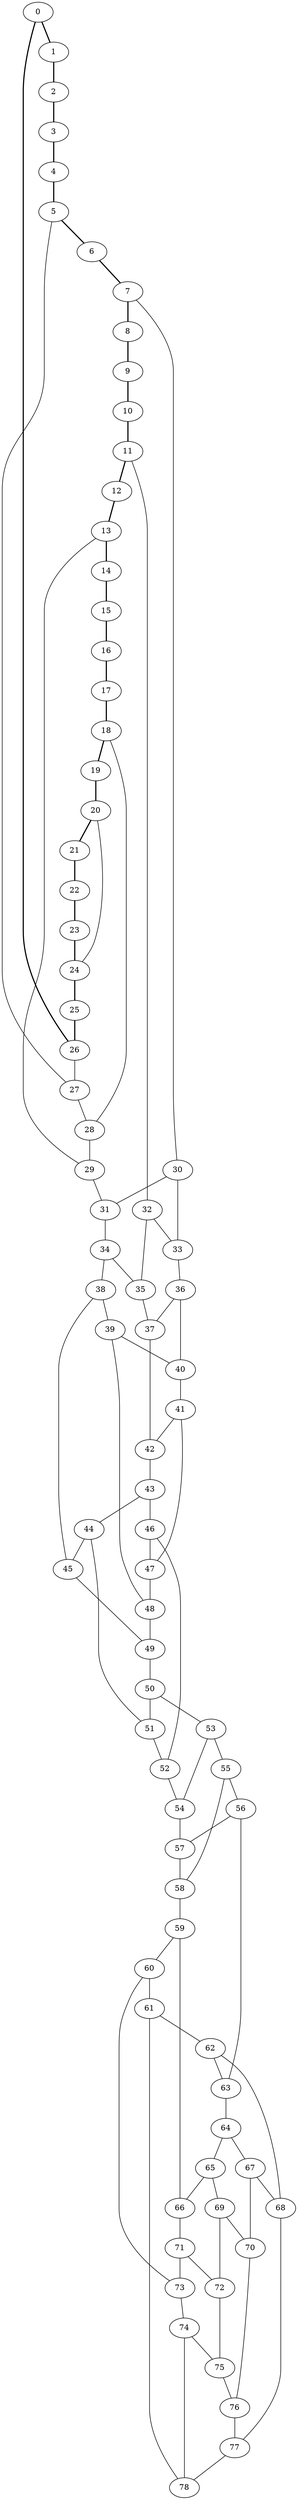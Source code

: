 //Inside of this graph isn't 3-connected
graph G {
0 [ pos = " 18.00,0.00!" ];
0 -- 1[style=bold];
0 -- 26[style=bold];
1 [ pos = " 17.51,4.15!" ];
1 -- 2[style=bold];
2 [ pos = " 16.09,8.08!" ];
2 -- 3[style=bold];
3 [ pos = " 13.79,11.57!" ];
3 -- 4[style=bold];
4 [ pos = " 10.75,14.44!" ];
4 -- 5[style=bold];
5 [ pos = " 7.13,16.53!" ];
5 -- 6[style=bold];
5 -- 27;
6 [ pos = " 3.13,17.73!" ];
6 -- 7[style=bold];
7 [ pos = " -1.05,17.97!" ];
7 -- 8[style=bold];
7 -- 30;
8 [ pos = " -5.16,17.24!" ];
8 -- 9[style=bold];
9 [ pos = " -9.00,15.59!" ];
9 -- 10[style=bold];
10 [ pos = " -12.35,13.09!" ];
10 -- 11[style=bold];
11 [ pos = " -15.04,9.89!" ];
11 -- 12[style=bold];
11 -- 32;
12 [ pos = " -16.91,6.16!" ];
12 -- 13[style=bold];
13 [ pos = " -17.88,2.09!" ];
13 -- 14[style=bold];
13 -- 29;
14 [ pos = " -17.88,-2.09!" ];
14 -- 15[style=bold];
15 [ pos = " -16.91,-6.16!" ];
15 -- 16[style=bold];
16 [ pos = " -15.04,-9.89!" ];
16 -- 17[style=bold];
17 [ pos = " -12.35,-13.09!" ];
17 -- 18[style=bold];
18 [ pos = " -9.00,-15.59!" ];
18 -- 19[style=bold];
18 -- 28;
19 [ pos = " -5.16,-17.24!" ];
19 -- 20[style=bold];
20 [ pos = " -1.05,-17.97!" ];
20 -- 21[style=bold];
20 -- 24;
21 [ pos = " 3.13,-17.73!" ];
21 -- 22[style=bold];
22 [ pos = " 7.13,-16.53!" ];
22 -- 23[style=bold];
23 [ pos = " 10.75,-14.44!" ];
23 -- 24[style=bold];
24 [ pos = " 13.79,-11.57!" ];
24 -- 25[style=bold];
25 [ pos = " 16.09,-8.08!" ];
25 -- 26[style=bold];
26 [ pos = " 17.51,-4.15!" ];
26 -- 27;
27 -- 28;
28 -- 29;
29 -- 31;
30 -- 31;
30 -- 33;
31 -- 34;
32 -- 33;
32 -- 35;
33 -- 36;
34 -- 35;
34 -- 38;
35 -- 37;
36 -- 37;
36 -- 40;
37 -- 42;
38 -- 39;
38 -- 45;
39 -- 40;
39 -- 48;
40 -- 41;
41 -- 42;
41 -- 47;
42 -- 43;
43 -- 44;
43 -- 46;
44 -- 45;
44 -- 51;
45 -- 49;
46 -- 47;
46 -- 52;
47 -- 48;
48 -- 49;
49 -- 50;
50 -- 51;
50 -- 53;
51 -- 52;
52 -- 54;
53 -- 54;
53 -- 55;
54 -- 57;
55 -- 56;
55 -- 58;
56 -- 57;
56 -- 63;
57 -- 58;
58 -- 59;
59 -- 60;
59 -- 66;
60 -- 61;
60 -- 73;
61 -- 62;
61 -- 78;
62 -- 63;
62 -- 68;
63 -- 64;
64 -- 65;
64 -- 67;
65 -- 66;
65 -- 69;
66 -- 71;
67 -- 68;
67 -- 70;
68 -- 77;
69 -- 70;
69 -- 72;
70 -- 76;
71 -- 72;
71 -- 73;
72 -- 75;
73 -- 74;
74 -- 75;
74 -- 78;
75 -- 76;
76 -- 77;
77 -- 78;
}
